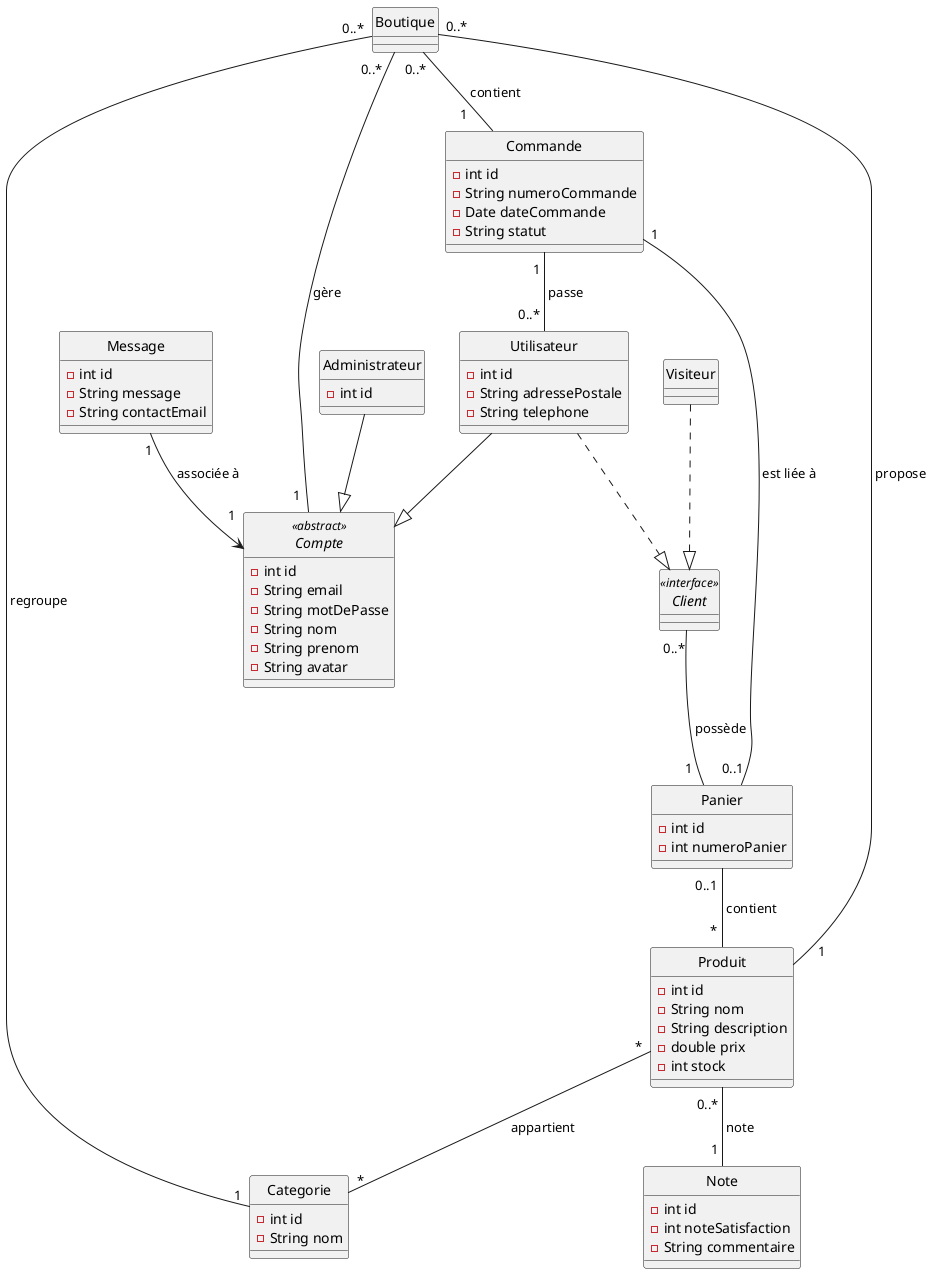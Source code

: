 @startuml
hide circle

class Boutique {
}

abstract class Compte <<abstract>> {
    - int id
    - String email
    - String motDePasse
    - String nom
    - String prenom
    - String avatar
}

interface Client <<interface>>{
}

class Utilisateur {
    - int id
    - String adressePostale
    - String telephone
}

class Visiteur {
}

class Administrateur {
    - int id
}

class Produit {
    - int id
    - String nom
    - String description
    - double prix
    - int stock
}

class Commande {
    - int id
    - String numeroCommande
    - Date dateCommande
    - String statut
}

class Panier {
    - int id
    - int numeroPanier
}

class Categorie {
    - int id
    - String nom
}

'------------------------------------------------
'Relations

class Note {
    - int id
    - int noteSatisfaction
    - String commentaire
}

class Message {
    - int id
    - String message
    - String contactEmail
}

'------------------------------------------------
' Noms d'associations
'Y a des espaces pour aligner les noms

' Boutique gère plusieurs comptes
Boutique "0..*  " -- "1  " Compte : "gère"

' Boutique contient plusieurs commandes
Boutique "0..*" -- "1     " Commande : " contient"

' Boutique regroupe plusieurs catégories
Boutique "0..*" -- "1" Categorie : " regroupe"

' Boutique propose plusieurs produits
Boutique "0..*" -- "     1" Produit : " propose"

' Héritage / spécialisation
Administrateur --|> Compte
Utilisateur --|> Compte

' Implémentation de l'interface Client
Visiteur ..|> Client
Utilisateur ..|> Client

' Un produit peut appartenir à plusieurs catégories, et vice versa
Produit "*" -- "*" Categorie : "appartient"

' Un panier (0..1) peut contenir plusieurs produits
Panier "0..1 " -- "\t* " Produit : " contient"

' Une commande (1) est liée à un panier (0..1)
Commande "1" -- "0..1" Panier : " est liée à"

' Une commande est passée par plusieurs utilisateurs éventuels (ou un)
Commande "1 " -- "0..* " Utilisateur : " passe"

' Un client possède un ou plusieurs paniers
Client "0..*" -- "1  " Panier : "possède\n"

' Plusieurs notes pour un même produit
Produit "0..* " -- "1 " Note : " note"

' Un compte est lié à une messagerie
Message "1" --> "1\n" Compte : "associée à"

@enduml
